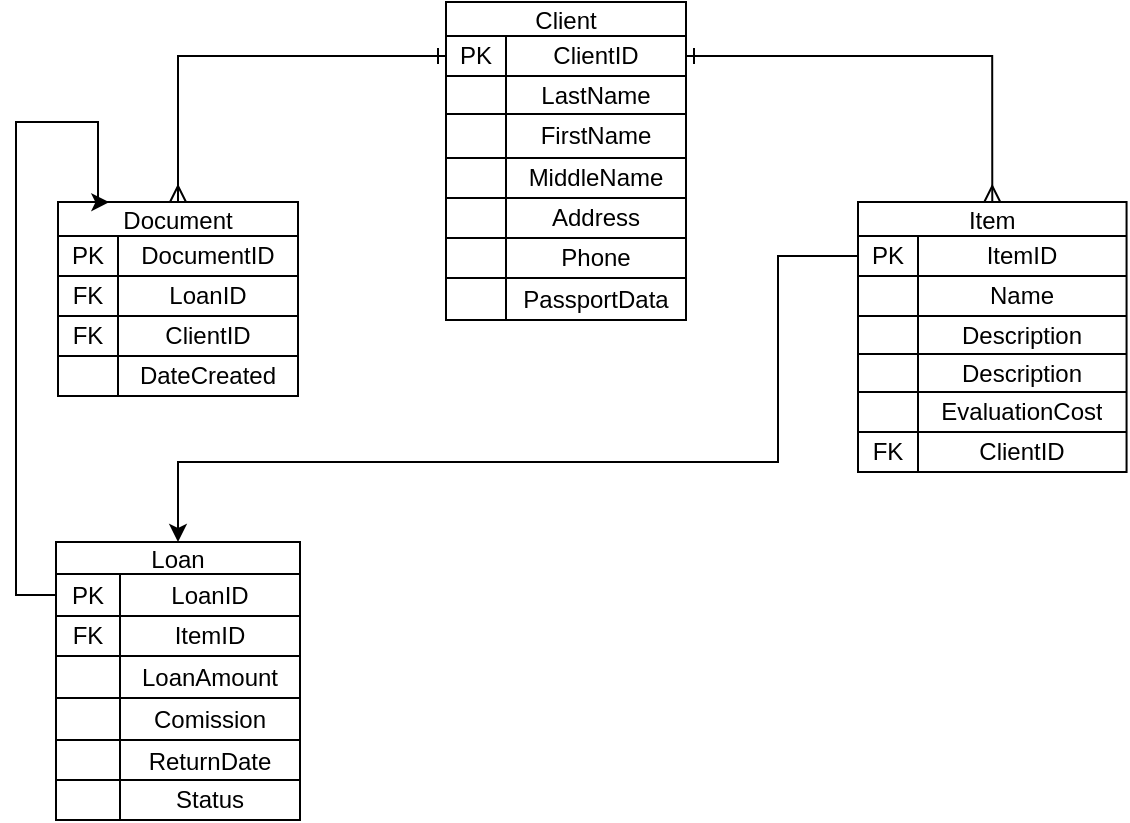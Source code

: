 <mxfile version="24.7.8">
  <diagram name="Страница — 1" id="XyX01asF92II2D4djbyy">
    <mxGraphModel dx="651" dy="776" grid="1" gridSize="10" guides="1" tooltips="1" connect="1" arrows="1" fold="1" page="1" pageScale="1" pageWidth="827" pageHeight="1169" math="0" shadow="0">
      <root>
        <mxCell id="0" />
        <mxCell id="1" parent="0" />
        <mxCell id="a6Et4iSOfBraLnJkJ6NL-26" value="Loan" style="shape=table;startSize=16;container=1;collapsible=0;childLayout=tableLayout;swimlaneFillColor=default;" parent="1" vertex="1">
          <mxGeometry x="159" y="370" width="122" height="120" as="geometry" />
        </mxCell>
        <mxCell id="a6Et4iSOfBraLnJkJ6NL-27" value="" style="shape=tableRow;horizontal=0;startSize=0;swimlaneHead=0;swimlaneBody=0;strokeColor=inherit;top=0;left=0;bottom=0;right=0;collapsible=0;dropTarget=0;fillColor=none;points=[[0,0.5],[1,0.5]];portConstraint=eastwest;" parent="a6Et4iSOfBraLnJkJ6NL-26" vertex="1">
          <mxGeometry y="16" width="122" height="21" as="geometry" />
        </mxCell>
        <mxCell id="a6Et4iSOfBraLnJkJ6NL-28" value="PK" style="shape=partialRectangle;html=1;whiteSpace=wrap;connectable=0;strokeColor=inherit;overflow=hidden;fillColor=none;top=0;left=0;bottom=0;right=0;pointerEvents=1;" parent="a6Et4iSOfBraLnJkJ6NL-27" vertex="1">
          <mxGeometry width="32" height="21" as="geometry">
            <mxRectangle width="32" height="21" as="alternateBounds" />
          </mxGeometry>
        </mxCell>
        <mxCell id="a6Et4iSOfBraLnJkJ6NL-29" value="&lt;span style=&quot;text-wrap: nowrap;&quot;&gt;LoanID&lt;/span&gt;" style="shape=partialRectangle;html=1;whiteSpace=wrap;connectable=0;strokeColor=inherit;overflow=hidden;fillColor=none;top=0;left=0;bottom=0;right=0;pointerEvents=1;" parent="a6Et4iSOfBraLnJkJ6NL-27" vertex="1">
          <mxGeometry x="32" width="90" height="21" as="geometry">
            <mxRectangle width="90" height="21" as="alternateBounds" />
          </mxGeometry>
        </mxCell>
        <mxCell id="a6Et4iSOfBraLnJkJ6NL-30" value="" style="shape=tableRow;horizontal=0;startSize=0;swimlaneHead=0;swimlaneBody=0;strokeColor=inherit;top=0;left=0;bottom=0;right=0;collapsible=0;dropTarget=0;fillColor=none;points=[[0,0.5],[1,0.5]];portConstraint=eastwest;" parent="a6Et4iSOfBraLnJkJ6NL-26" vertex="1">
          <mxGeometry y="37" width="122" height="20" as="geometry" />
        </mxCell>
        <mxCell id="a6Et4iSOfBraLnJkJ6NL-31" value="FK" style="shape=partialRectangle;html=1;whiteSpace=wrap;connectable=0;strokeColor=inherit;overflow=hidden;fillColor=none;top=0;left=0;bottom=0;right=0;pointerEvents=1;" parent="a6Et4iSOfBraLnJkJ6NL-30" vertex="1">
          <mxGeometry width="32" height="20" as="geometry">
            <mxRectangle width="32" height="20" as="alternateBounds" />
          </mxGeometry>
        </mxCell>
        <mxCell id="a6Et4iSOfBraLnJkJ6NL-32" value="ItemID" style="shape=partialRectangle;html=1;whiteSpace=wrap;connectable=0;strokeColor=inherit;overflow=hidden;fillColor=none;top=0;left=0;bottom=0;right=0;pointerEvents=1;" parent="a6Et4iSOfBraLnJkJ6NL-30" vertex="1">
          <mxGeometry x="32" width="90" height="20" as="geometry">
            <mxRectangle width="90" height="20" as="alternateBounds" />
          </mxGeometry>
        </mxCell>
        <mxCell id="a6Et4iSOfBraLnJkJ6NL-33" value="" style="shape=tableRow;horizontal=0;startSize=0;swimlaneHead=0;swimlaneBody=0;strokeColor=inherit;top=0;left=0;bottom=0;right=0;collapsible=0;dropTarget=0;fillColor=none;points=[[0,0.5],[1,0.5]];portConstraint=eastwest;" parent="a6Et4iSOfBraLnJkJ6NL-26" vertex="1">
          <mxGeometry y="57" width="122" height="21" as="geometry" />
        </mxCell>
        <mxCell id="a6Et4iSOfBraLnJkJ6NL-34" value="" style="shape=partialRectangle;html=1;whiteSpace=wrap;connectable=0;strokeColor=inherit;overflow=hidden;fillColor=none;top=0;left=0;bottom=0;right=0;pointerEvents=1;" parent="a6Et4iSOfBraLnJkJ6NL-33" vertex="1">
          <mxGeometry width="32" height="21" as="geometry">
            <mxRectangle width="32" height="21" as="alternateBounds" />
          </mxGeometry>
        </mxCell>
        <mxCell id="a6Et4iSOfBraLnJkJ6NL-35" value="LoanAmount" style="shape=partialRectangle;html=1;whiteSpace=wrap;connectable=0;strokeColor=inherit;overflow=hidden;fillColor=none;top=0;left=0;bottom=0;right=0;pointerEvents=1;" parent="a6Et4iSOfBraLnJkJ6NL-33" vertex="1">
          <mxGeometry x="32" width="90" height="21" as="geometry">
            <mxRectangle width="90" height="21" as="alternateBounds" />
          </mxGeometry>
        </mxCell>
        <mxCell id="a6Et4iSOfBraLnJkJ6NL-36" value="" style="shape=tableRow;horizontal=0;startSize=0;swimlaneHead=0;swimlaneBody=0;strokeColor=inherit;top=0;left=0;bottom=0;right=0;collapsible=0;dropTarget=0;fillColor=none;points=[[0,0.5],[1,0.5]];portConstraint=eastwest;" parent="a6Et4iSOfBraLnJkJ6NL-26" vertex="1">
          <mxGeometry y="78" width="122" height="21" as="geometry" />
        </mxCell>
        <mxCell id="a6Et4iSOfBraLnJkJ6NL-37" value="" style="shape=partialRectangle;html=1;whiteSpace=wrap;connectable=0;strokeColor=inherit;overflow=hidden;fillColor=none;top=0;left=0;bottom=0;right=0;pointerEvents=1;" parent="a6Et4iSOfBraLnJkJ6NL-36" vertex="1">
          <mxGeometry width="32" height="21" as="geometry">
            <mxRectangle width="32" height="21" as="alternateBounds" />
          </mxGeometry>
        </mxCell>
        <mxCell id="a6Et4iSOfBraLnJkJ6NL-38" value="&lt;span style=&quot;text-wrap: nowrap;&quot;&gt;Comission&lt;/span&gt;" style="shape=partialRectangle;html=1;whiteSpace=wrap;connectable=0;strokeColor=inherit;overflow=hidden;fillColor=none;top=0;left=0;bottom=0;right=0;pointerEvents=1;" parent="a6Et4iSOfBraLnJkJ6NL-36" vertex="1">
          <mxGeometry x="32" width="90" height="21" as="geometry">
            <mxRectangle width="90" height="21" as="alternateBounds" />
          </mxGeometry>
        </mxCell>
        <mxCell id="a6Et4iSOfBraLnJkJ6NL-39" value="" style="shape=tableRow;horizontal=0;startSize=0;swimlaneHead=0;swimlaneBody=0;strokeColor=inherit;top=0;left=0;bottom=0;right=0;collapsible=0;dropTarget=0;fillColor=none;points=[[0,0.5],[1,0.5]];portConstraint=eastwest;" parent="a6Et4iSOfBraLnJkJ6NL-26" vertex="1">
          <mxGeometry y="99" width="122" height="21" as="geometry" />
        </mxCell>
        <mxCell id="a6Et4iSOfBraLnJkJ6NL-40" value="" style="shape=partialRectangle;html=1;whiteSpace=wrap;connectable=0;strokeColor=inherit;overflow=hidden;fillColor=none;top=0;left=0;bottom=0;right=0;pointerEvents=1;" parent="a6Et4iSOfBraLnJkJ6NL-39" vertex="1">
          <mxGeometry width="32" height="21" as="geometry">
            <mxRectangle width="32" height="21" as="alternateBounds" />
          </mxGeometry>
        </mxCell>
        <mxCell id="a6Et4iSOfBraLnJkJ6NL-41" value="&lt;span style=&quot;text-wrap: nowrap;&quot;&gt;ReturnDate&lt;/span&gt;" style="shape=partialRectangle;html=1;whiteSpace=wrap;connectable=0;strokeColor=inherit;overflow=hidden;fillColor=none;top=0;left=0;bottom=0;right=0;pointerEvents=1;" parent="a6Et4iSOfBraLnJkJ6NL-39" vertex="1">
          <mxGeometry x="32" width="90" height="21" as="geometry">
            <mxRectangle width="90" height="21" as="alternateBounds" />
          </mxGeometry>
        </mxCell>
        <mxCell id="a6Et4iSOfBraLnJkJ6NL-96" style="edgeStyle=orthogonalEdgeStyle;rounded=0;orthogonalLoop=1;jettySize=auto;html=1;startArrow=ERone;startFill=0;endArrow=ERmany;endFill=0;exitX=1;exitY=0.5;exitDx=0;exitDy=0;entryX=0.5;entryY=0;entryDx=0;entryDy=0;" parent="1" source="a6Et4iSOfBraLnJkJ6NL-64" target="a6Et4iSOfBraLnJkJ6NL-42" edge="1">
          <mxGeometry relative="1" as="geometry">
            <mxPoint x="480" y="400" as="targetPoint" />
          </mxGeometry>
        </mxCell>
        <mxCell id="a6Et4iSOfBraLnJkJ6NL-42" value="Item" style="shape=table;startSize=17;container=1;collapsible=0;childLayout=tableLayout;swimlaneFillColor=default;" parent="1" vertex="1">
          <mxGeometry x="560" y="200" width="134.278" height="135" as="geometry" />
        </mxCell>
        <mxCell id="a6Et4iSOfBraLnJkJ6NL-43" value="" style="shape=tableRow;horizontal=0;startSize=0;swimlaneHead=0;swimlaneBody=0;strokeColor=inherit;top=0;left=0;bottom=0;right=0;collapsible=0;dropTarget=0;fillColor=none;points=[[0,0.5],[1,0.5]];portConstraint=eastwest;" parent="a6Et4iSOfBraLnJkJ6NL-42" vertex="1">
          <mxGeometry y="17" width="134.278" height="20" as="geometry" />
        </mxCell>
        <mxCell id="a6Et4iSOfBraLnJkJ6NL-44" value="PK" style="shape=partialRectangle;html=1;whiteSpace=wrap;connectable=0;strokeColor=inherit;overflow=hidden;fillColor=none;top=0;left=0;bottom=0;right=0;pointerEvents=1;" parent="a6Et4iSOfBraLnJkJ6NL-43" vertex="1">
          <mxGeometry width="30" height="20" as="geometry">
            <mxRectangle width="30" height="20" as="alternateBounds" />
          </mxGeometry>
        </mxCell>
        <mxCell id="a6Et4iSOfBraLnJkJ6NL-45" value="ItemID" style="shape=partialRectangle;html=1;whiteSpace=wrap;connectable=0;strokeColor=inherit;overflow=hidden;fillColor=none;top=0;left=0;bottom=0;right=0;pointerEvents=1;" parent="a6Et4iSOfBraLnJkJ6NL-43" vertex="1">
          <mxGeometry x="30" width="104" height="20" as="geometry">
            <mxRectangle width="104" height="20" as="alternateBounds" />
          </mxGeometry>
        </mxCell>
        <mxCell id="a6Et4iSOfBraLnJkJ6NL-46" value="" style="shape=tableRow;horizontal=0;startSize=0;swimlaneHead=0;swimlaneBody=0;strokeColor=inherit;top=0;left=0;bottom=0;right=0;collapsible=0;dropTarget=0;fillColor=none;points=[[0,0.5],[1,0.5]];portConstraint=eastwest;" parent="a6Et4iSOfBraLnJkJ6NL-42" vertex="1">
          <mxGeometry y="37" width="134.278" height="20" as="geometry" />
        </mxCell>
        <mxCell id="a6Et4iSOfBraLnJkJ6NL-47" value="" style="shape=partialRectangle;html=1;whiteSpace=wrap;connectable=0;strokeColor=inherit;overflow=hidden;fillColor=none;top=0;left=0;bottom=0;right=0;pointerEvents=1;" parent="a6Et4iSOfBraLnJkJ6NL-46" vertex="1">
          <mxGeometry width="30" height="20" as="geometry">
            <mxRectangle width="30" height="20" as="alternateBounds" />
          </mxGeometry>
        </mxCell>
        <mxCell id="a6Et4iSOfBraLnJkJ6NL-48" value="Name" style="shape=partialRectangle;html=1;whiteSpace=wrap;connectable=0;strokeColor=inherit;overflow=hidden;fillColor=none;top=0;left=0;bottom=0;right=0;pointerEvents=1;" parent="a6Et4iSOfBraLnJkJ6NL-46" vertex="1">
          <mxGeometry x="30" width="104" height="20" as="geometry">
            <mxRectangle width="104" height="20" as="alternateBounds" />
          </mxGeometry>
        </mxCell>
        <mxCell id="TgLSgAsr1P6bt93IIMin-33" value="" style="shape=tableRow;horizontal=0;startSize=0;swimlaneHead=0;swimlaneBody=0;strokeColor=inherit;top=0;left=0;bottom=0;right=0;collapsible=0;dropTarget=0;fillColor=none;points=[[0,0.5],[1,0.5]];portConstraint=eastwest;" vertex="1" parent="a6Et4iSOfBraLnJkJ6NL-42">
          <mxGeometry y="57" width="134.278" height="19" as="geometry" />
        </mxCell>
        <mxCell id="TgLSgAsr1P6bt93IIMin-34" value="" style="shape=partialRectangle;html=1;whiteSpace=wrap;connectable=0;strokeColor=inherit;overflow=hidden;fillColor=none;top=0;left=0;bottom=0;right=0;pointerEvents=1;" vertex="1" parent="TgLSgAsr1P6bt93IIMin-33">
          <mxGeometry width="30" height="19" as="geometry">
            <mxRectangle width="30" height="19" as="alternateBounds" />
          </mxGeometry>
        </mxCell>
        <mxCell id="TgLSgAsr1P6bt93IIMin-35" value="Description" style="shape=partialRectangle;html=1;whiteSpace=wrap;connectable=0;strokeColor=inherit;overflow=hidden;fillColor=none;top=0;left=0;bottom=0;right=0;pointerEvents=1;" vertex="1" parent="TgLSgAsr1P6bt93IIMin-33">
          <mxGeometry x="30" width="104" height="19" as="geometry">
            <mxRectangle width="104" height="19" as="alternateBounds" />
          </mxGeometry>
        </mxCell>
        <mxCell id="a6Et4iSOfBraLnJkJ6NL-49" value="" style="shape=tableRow;horizontal=0;startSize=0;swimlaneHead=0;swimlaneBody=0;strokeColor=inherit;top=0;left=0;bottom=0;right=0;collapsible=0;dropTarget=0;fillColor=none;points=[[0,0.5],[1,0.5]];portConstraint=eastwest;" parent="a6Et4iSOfBraLnJkJ6NL-42" vertex="1">
          <mxGeometry y="76" width="134.278" height="19" as="geometry" />
        </mxCell>
        <mxCell id="a6Et4iSOfBraLnJkJ6NL-50" value="" style="shape=partialRectangle;html=1;whiteSpace=wrap;connectable=0;strokeColor=inherit;overflow=hidden;fillColor=none;top=0;left=0;bottom=0;right=0;pointerEvents=1;" parent="a6Et4iSOfBraLnJkJ6NL-49" vertex="1">
          <mxGeometry width="30" height="19" as="geometry">
            <mxRectangle width="30" height="19" as="alternateBounds" />
          </mxGeometry>
        </mxCell>
        <mxCell id="a6Et4iSOfBraLnJkJ6NL-51" value="Description" style="shape=partialRectangle;html=1;whiteSpace=wrap;connectable=0;strokeColor=inherit;overflow=hidden;fillColor=none;top=0;left=0;bottom=0;right=0;pointerEvents=1;" parent="a6Et4iSOfBraLnJkJ6NL-49" vertex="1">
          <mxGeometry x="30" width="104" height="19" as="geometry">
            <mxRectangle width="104" height="19" as="alternateBounds" />
          </mxGeometry>
        </mxCell>
        <mxCell id="a6Et4iSOfBraLnJkJ6NL-55" value="" style="shape=tableRow;horizontal=0;startSize=0;swimlaneHead=0;swimlaneBody=0;strokeColor=inherit;top=0;left=0;bottom=0;right=0;collapsible=0;dropTarget=0;fillColor=none;points=[[0,0.5],[1,0.5]];portConstraint=eastwest;" parent="a6Et4iSOfBraLnJkJ6NL-42" vertex="1">
          <mxGeometry y="95" width="134.278" height="20" as="geometry" />
        </mxCell>
        <mxCell id="a6Et4iSOfBraLnJkJ6NL-56" value="" style="shape=partialRectangle;html=1;whiteSpace=wrap;connectable=0;strokeColor=inherit;overflow=hidden;fillColor=none;top=0;left=0;bottom=0;right=0;pointerEvents=1;" parent="a6Et4iSOfBraLnJkJ6NL-55" vertex="1">
          <mxGeometry width="30" height="20" as="geometry">
            <mxRectangle width="30" height="20" as="alternateBounds" />
          </mxGeometry>
        </mxCell>
        <mxCell id="a6Et4iSOfBraLnJkJ6NL-57" value="EvaluationCost" style="shape=partialRectangle;html=1;whiteSpace=wrap;connectable=0;strokeColor=inherit;overflow=hidden;fillColor=none;top=0;left=0;bottom=0;right=0;pointerEvents=1;" parent="a6Et4iSOfBraLnJkJ6NL-55" vertex="1">
          <mxGeometry x="30" width="104" height="20" as="geometry">
            <mxRectangle width="104" height="20" as="alternateBounds" />
          </mxGeometry>
        </mxCell>
        <mxCell id="a6Et4iSOfBraLnJkJ6NL-52" value="" style="shape=tableRow;horizontal=0;startSize=0;swimlaneHead=0;swimlaneBody=0;strokeColor=inherit;top=0;left=0;bottom=0;right=0;collapsible=0;dropTarget=0;fillColor=none;points=[[0,0.5],[1,0.5]];portConstraint=eastwest;" parent="a6Et4iSOfBraLnJkJ6NL-42" vertex="1">
          <mxGeometry y="115" width="134.278" height="20" as="geometry" />
        </mxCell>
        <mxCell id="a6Et4iSOfBraLnJkJ6NL-53" value="FK" style="shape=partialRectangle;html=1;whiteSpace=wrap;connectable=0;strokeColor=inherit;overflow=hidden;fillColor=none;top=0;left=0;bottom=0;right=0;pointerEvents=1;" parent="a6Et4iSOfBraLnJkJ6NL-52" vertex="1">
          <mxGeometry width="30" height="20" as="geometry">
            <mxRectangle width="30" height="20" as="alternateBounds" />
          </mxGeometry>
        </mxCell>
        <mxCell id="a6Et4iSOfBraLnJkJ6NL-54" value="ClientID" style="shape=partialRectangle;html=1;whiteSpace=wrap;connectable=0;strokeColor=inherit;overflow=hidden;fillColor=none;top=0;left=0;bottom=0;right=0;pointerEvents=1;" parent="a6Et4iSOfBraLnJkJ6NL-52" vertex="1">
          <mxGeometry x="30" width="104" height="20" as="geometry">
            <mxRectangle width="104" height="20" as="alternateBounds" />
          </mxGeometry>
        </mxCell>
        <mxCell id="a6Et4iSOfBraLnJkJ6NL-95" style="edgeStyle=orthogonalEdgeStyle;rounded=0;orthogonalLoop=1;jettySize=auto;html=1;entryX=0.5;entryY=0;entryDx=0;entryDy=0;startArrow=ERone;startFill=0;endArrow=ERmany;endFill=0;exitX=0;exitY=0.5;exitDx=0;exitDy=0;" parent="1" source="a6Et4iSOfBraLnJkJ6NL-64" target="a6Et4iSOfBraLnJkJ6NL-82" edge="1">
          <mxGeometry relative="1" as="geometry">
            <mxPoint x="271" y="480" as="sourcePoint" />
            <mxPoint x="329" y="567" as="targetPoint" />
          </mxGeometry>
        </mxCell>
        <mxCell id="a6Et4iSOfBraLnJkJ6NL-63" value="Client" style="shape=table;startSize=17;container=1;collapsible=0;childLayout=tableLayout;swimlaneFillColor=default;" parent="1" vertex="1">
          <mxGeometry x="354" y="100" width="120" height="138" as="geometry" />
        </mxCell>
        <mxCell id="a6Et4iSOfBraLnJkJ6NL-64" value="" style="shape=tableRow;horizontal=0;startSize=0;swimlaneHead=0;swimlaneBody=0;strokeColor=inherit;top=0;left=0;bottom=0;right=0;collapsible=0;dropTarget=0;fillColor=none;points=[[0,0.5],[1,0.5]];portConstraint=eastwest;" parent="a6Et4iSOfBraLnJkJ6NL-63" vertex="1">
          <mxGeometry y="17" width="120" height="20" as="geometry" />
        </mxCell>
        <mxCell id="a6Et4iSOfBraLnJkJ6NL-65" value="PK" style="shape=partialRectangle;html=1;whiteSpace=wrap;connectable=0;strokeColor=inherit;overflow=hidden;fillColor=none;top=0;left=0;bottom=0;right=0;pointerEvents=1;" parent="a6Et4iSOfBraLnJkJ6NL-64" vertex="1">
          <mxGeometry width="30" height="20" as="geometry">
            <mxRectangle width="30" height="20" as="alternateBounds" />
          </mxGeometry>
        </mxCell>
        <mxCell id="a6Et4iSOfBraLnJkJ6NL-66" value="ClientID" style="shape=partialRectangle;html=1;whiteSpace=wrap;connectable=0;strokeColor=inherit;overflow=hidden;fillColor=none;top=0;left=0;bottom=0;right=0;pointerEvents=1;" parent="a6Et4iSOfBraLnJkJ6NL-64" vertex="1">
          <mxGeometry x="30" width="90" height="20" as="geometry">
            <mxRectangle width="90" height="20" as="alternateBounds" />
          </mxGeometry>
        </mxCell>
        <mxCell id="a6Et4iSOfBraLnJkJ6NL-67" value="" style="shape=tableRow;horizontal=0;startSize=0;swimlaneHead=0;swimlaneBody=0;strokeColor=inherit;top=0;left=0;bottom=0;right=0;collapsible=0;dropTarget=0;fillColor=none;points=[[0,0.5],[1,0.5]];portConstraint=eastwest;" parent="a6Et4iSOfBraLnJkJ6NL-63" vertex="1">
          <mxGeometry y="37" width="120" height="19" as="geometry" />
        </mxCell>
        <mxCell id="a6Et4iSOfBraLnJkJ6NL-68" value="" style="shape=partialRectangle;html=1;whiteSpace=wrap;connectable=0;strokeColor=inherit;overflow=hidden;fillColor=none;top=0;left=0;bottom=0;right=0;pointerEvents=1;" parent="a6Et4iSOfBraLnJkJ6NL-67" vertex="1">
          <mxGeometry width="30" height="19" as="geometry">
            <mxRectangle width="30" height="19" as="alternateBounds" />
          </mxGeometry>
        </mxCell>
        <mxCell id="a6Et4iSOfBraLnJkJ6NL-69" value="LastName" style="shape=partialRectangle;html=1;whiteSpace=wrap;connectable=0;strokeColor=inherit;overflow=hidden;fillColor=none;top=0;left=0;bottom=0;right=0;pointerEvents=1;" parent="a6Et4iSOfBraLnJkJ6NL-67" vertex="1">
          <mxGeometry x="30" width="90" height="19" as="geometry">
            <mxRectangle width="90" height="19" as="alternateBounds" />
          </mxGeometry>
        </mxCell>
        <mxCell id="a6Et4iSOfBraLnJkJ6NL-70" value="" style="shape=tableRow;horizontal=0;startSize=0;swimlaneHead=0;swimlaneBody=0;strokeColor=inherit;top=0;left=0;bottom=0;right=0;collapsible=0;dropTarget=0;fillColor=none;points=[[0,0.5],[1,0.5]];portConstraint=eastwest;" parent="a6Et4iSOfBraLnJkJ6NL-63" vertex="1">
          <mxGeometry y="56" width="120" height="22" as="geometry" />
        </mxCell>
        <mxCell id="a6Et4iSOfBraLnJkJ6NL-71" value="" style="shape=partialRectangle;html=1;whiteSpace=wrap;connectable=0;strokeColor=inherit;overflow=hidden;fillColor=none;top=0;left=0;bottom=0;right=0;pointerEvents=1;" parent="a6Et4iSOfBraLnJkJ6NL-70" vertex="1">
          <mxGeometry width="30" height="22" as="geometry">
            <mxRectangle width="30" height="22" as="alternateBounds" />
          </mxGeometry>
        </mxCell>
        <mxCell id="a6Et4iSOfBraLnJkJ6NL-72" value="FirstName" style="shape=partialRectangle;html=1;whiteSpace=wrap;connectable=0;strokeColor=inherit;overflow=hidden;fillColor=none;top=0;left=0;bottom=0;right=0;pointerEvents=1;" parent="a6Et4iSOfBraLnJkJ6NL-70" vertex="1">
          <mxGeometry x="30" width="90" height="22" as="geometry">
            <mxRectangle width="90" height="22" as="alternateBounds" />
          </mxGeometry>
        </mxCell>
        <mxCell id="a6Et4iSOfBraLnJkJ6NL-73" value="" style="shape=tableRow;horizontal=0;startSize=0;swimlaneHead=0;swimlaneBody=0;strokeColor=inherit;top=0;left=0;bottom=0;right=0;collapsible=0;dropTarget=0;fillColor=none;points=[[0,0.5],[1,0.5]];portConstraint=eastwest;" parent="a6Et4iSOfBraLnJkJ6NL-63" vertex="1">
          <mxGeometry y="78" width="120" height="20" as="geometry" />
        </mxCell>
        <mxCell id="a6Et4iSOfBraLnJkJ6NL-74" value="" style="shape=partialRectangle;html=1;whiteSpace=wrap;connectable=0;strokeColor=inherit;overflow=hidden;fillColor=none;top=0;left=0;bottom=0;right=0;pointerEvents=1;" parent="a6Et4iSOfBraLnJkJ6NL-73" vertex="1">
          <mxGeometry width="30" height="20" as="geometry">
            <mxRectangle width="30" height="20" as="alternateBounds" />
          </mxGeometry>
        </mxCell>
        <mxCell id="a6Et4iSOfBraLnJkJ6NL-75" value="MiddleName" style="shape=partialRectangle;html=1;whiteSpace=wrap;connectable=0;strokeColor=inherit;overflow=hidden;fillColor=none;top=0;left=0;bottom=0;right=0;pointerEvents=1;" parent="a6Et4iSOfBraLnJkJ6NL-73" vertex="1">
          <mxGeometry x="30" width="90" height="20" as="geometry">
            <mxRectangle width="90" height="20" as="alternateBounds" />
          </mxGeometry>
        </mxCell>
        <mxCell id="a6Et4iSOfBraLnJkJ6NL-76" value="" style="shape=tableRow;horizontal=0;startSize=0;swimlaneHead=0;swimlaneBody=0;strokeColor=inherit;top=0;left=0;bottom=0;right=0;collapsible=0;dropTarget=0;fillColor=none;points=[[0,0.5],[1,0.5]];portConstraint=eastwest;" parent="a6Et4iSOfBraLnJkJ6NL-63" vertex="1">
          <mxGeometry y="98" width="120" height="20" as="geometry" />
        </mxCell>
        <mxCell id="a6Et4iSOfBraLnJkJ6NL-77" value="" style="shape=partialRectangle;html=1;whiteSpace=wrap;connectable=0;strokeColor=inherit;overflow=hidden;fillColor=none;top=0;left=0;bottom=0;right=0;pointerEvents=1;" parent="a6Et4iSOfBraLnJkJ6NL-76" vertex="1">
          <mxGeometry width="30" height="20" as="geometry">
            <mxRectangle width="30" height="20" as="alternateBounds" />
          </mxGeometry>
        </mxCell>
        <mxCell id="a6Et4iSOfBraLnJkJ6NL-78" value="Address" style="shape=partialRectangle;html=1;whiteSpace=wrap;connectable=0;strokeColor=inherit;overflow=hidden;fillColor=none;top=0;left=0;bottom=0;right=0;pointerEvents=1;" parent="a6Et4iSOfBraLnJkJ6NL-76" vertex="1">
          <mxGeometry x="30" width="90" height="20" as="geometry">
            <mxRectangle width="90" height="20" as="alternateBounds" />
          </mxGeometry>
        </mxCell>
        <mxCell id="a6Et4iSOfBraLnJkJ6NL-79" value="" style="shape=tableRow;horizontal=0;startSize=0;swimlaneHead=0;swimlaneBody=0;strokeColor=inherit;top=0;left=0;bottom=0;right=0;collapsible=0;dropTarget=0;fillColor=none;points=[[0,0.5],[1,0.5]];portConstraint=eastwest;" parent="a6Et4iSOfBraLnJkJ6NL-63" vertex="1">
          <mxGeometry y="118" width="120" height="20" as="geometry" />
        </mxCell>
        <mxCell id="a6Et4iSOfBraLnJkJ6NL-80" value="" style="shape=partialRectangle;html=1;whiteSpace=wrap;connectable=0;strokeColor=inherit;overflow=hidden;fillColor=none;top=0;left=0;bottom=0;right=0;pointerEvents=1;" parent="a6Et4iSOfBraLnJkJ6NL-79" vertex="1">
          <mxGeometry width="30" height="20" as="geometry">
            <mxRectangle width="30" height="20" as="alternateBounds" />
          </mxGeometry>
        </mxCell>
        <mxCell id="a6Et4iSOfBraLnJkJ6NL-81" value="Phone" style="shape=partialRectangle;html=1;whiteSpace=wrap;connectable=0;strokeColor=inherit;overflow=hidden;fillColor=none;top=0;left=0;bottom=0;right=0;pointerEvents=1;" parent="a6Et4iSOfBraLnJkJ6NL-79" vertex="1">
          <mxGeometry x="30" width="90" height="20" as="geometry">
            <mxRectangle width="90" height="20" as="alternateBounds" />
          </mxGeometry>
        </mxCell>
        <mxCell id="a6Et4iSOfBraLnJkJ6NL-82" value="Document" style="shape=table;startSize=17;container=1;collapsible=0;childLayout=tableLayout;swimlaneFillColor=default;" parent="1" vertex="1">
          <mxGeometry x="160" y="200" width="120" height="97" as="geometry" />
        </mxCell>
        <mxCell id="a6Et4iSOfBraLnJkJ6NL-83" value="" style="shape=tableRow;horizontal=0;startSize=0;swimlaneHead=0;swimlaneBody=0;strokeColor=inherit;top=0;left=0;bottom=0;right=0;collapsible=0;dropTarget=0;fillColor=none;points=[[0,0.5],[1,0.5]];portConstraint=eastwest;" parent="a6Et4iSOfBraLnJkJ6NL-82" vertex="1">
          <mxGeometry y="17" width="120" height="20" as="geometry" />
        </mxCell>
        <mxCell id="a6Et4iSOfBraLnJkJ6NL-84" value="PK" style="shape=partialRectangle;html=1;whiteSpace=wrap;connectable=0;strokeColor=inherit;overflow=hidden;fillColor=none;top=0;left=0;bottom=0;right=0;pointerEvents=1;" parent="a6Et4iSOfBraLnJkJ6NL-83" vertex="1">
          <mxGeometry width="30" height="20" as="geometry">
            <mxRectangle width="30" height="20" as="alternateBounds" />
          </mxGeometry>
        </mxCell>
        <mxCell id="a6Et4iSOfBraLnJkJ6NL-85" value="DocumentID" style="shape=partialRectangle;html=1;whiteSpace=wrap;connectable=0;strokeColor=inherit;overflow=hidden;fillColor=none;top=0;left=0;bottom=0;right=0;pointerEvents=1;" parent="a6Et4iSOfBraLnJkJ6NL-83" vertex="1">
          <mxGeometry x="30" width="90" height="20" as="geometry">
            <mxRectangle width="90" height="20" as="alternateBounds" />
          </mxGeometry>
        </mxCell>
        <mxCell id="a6Et4iSOfBraLnJkJ6NL-86" value="" style="shape=tableRow;horizontal=0;startSize=0;swimlaneHead=0;swimlaneBody=0;strokeColor=inherit;top=0;left=0;bottom=0;right=0;collapsible=0;dropTarget=0;fillColor=none;points=[[0,0.5],[1,0.5]];portConstraint=eastwest;" parent="a6Et4iSOfBraLnJkJ6NL-82" vertex="1">
          <mxGeometry y="37" width="120" height="20" as="geometry" />
        </mxCell>
        <mxCell id="a6Et4iSOfBraLnJkJ6NL-87" value="FK" style="shape=partialRectangle;html=1;whiteSpace=wrap;connectable=0;strokeColor=inherit;overflow=hidden;fillColor=none;top=0;left=0;bottom=0;right=0;pointerEvents=1;" parent="a6Et4iSOfBraLnJkJ6NL-86" vertex="1">
          <mxGeometry width="30" height="20" as="geometry">
            <mxRectangle width="30" height="20" as="alternateBounds" />
          </mxGeometry>
        </mxCell>
        <mxCell id="a6Et4iSOfBraLnJkJ6NL-88" value="LoanID" style="shape=partialRectangle;html=1;whiteSpace=wrap;connectable=0;strokeColor=inherit;overflow=hidden;fillColor=none;top=0;left=0;bottom=0;right=0;pointerEvents=1;" parent="a6Et4iSOfBraLnJkJ6NL-86" vertex="1">
          <mxGeometry x="30" width="90" height="20" as="geometry">
            <mxRectangle width="90" height="20" as="alternateBounds" />
          </mxGeometry>
        </mxCell>
        <mxCell id="a6Et4iSOfBraLnJkJ6NL-89" value="" style="shape=tableRow;horizontal=0;startSize=0;swimlaneHead=0;swimlaneBody=0;strokeColor=inherit;top=0;left=0;bottom=0;right=0;collapsible=0;dropTarget=0;fillColor=none;points=[[0,0.5],[1,0.5]];portConstraint=eastwest;" parent="a6Et4iSOfBraLnJkJ6NL-82" vertex="1">
          <mxGeometry y="57" width="120" height="20" as="geometry" />
        </mxCell>
        <mxCell id="a6Et4iSOfBraLnJkJ6NL-90" value="FK" style="shape=partialRectangle;html=1;whiteSpace=wrap;connectable=0;strokeColor=inherit;overflow=hidden;fillColor=none;top=0;left=0;bottom=0;right=0;pointerEvents=1;" parent="a6Et4iSOfBraLnJkJ6NL-89" vertex="1">
          <mxGeometry width="30" height="20" as="geometry">
            <mxRectangle width="30" height="20" as="alternateBounds" />
          </mxGeometry>
        </mxCell>
        <mxCell id="a6Et4iSOfBraLnJkJ6NL-91" value="ClientID" style="shape=partialRectangle;html=1;whiteSpace=wrap;connectable=0;strokeColor=inherit;overflow=hidden;fillColor=none;top=0;left=0;bottom=0;right=0;pointerEvents=1;" parent="a6Et4iSOfBraLnJkJ6NL-89" vertex="1">
          <mxGeometry x="30" width="90" height="20" as="geometry">
            <mxRectangle width="90" height="20" as="alternateBounds" />
          </mxGeometry>
        </mxCell>
        <mxCell id="a6Et4iSOfBraLnJkJ6NL-92" value="" style="shape=tableRow;horizontal=0;startSize=0;swimlaneHead=0;swimlaneBody=0;strokeColor=inherit;top=0;left=0;bottom=0;right=0;collapsible=0;dropTarget=0;fillColor=none;points=[[0,0.5],[1,0.5]];portConstraint=eastwest;" parent="a6Et4iSOfBraLnJkJ6NL-82" vertex="1">
          <mxGeometry y="77" width="120" height="20" as="geometry" />
        </mxCell>
        <mxCell id="a6Et4iSOfBraLnJkJ6NL-93" value="" style="shape=partialRectangle;html=1;whiteSpace=wrap;connectable=0;strokeColor=inherit;overflow=hidden;fillColor=none;top=0;left=0;bottom=0;right=0;pointerEvents=1;" parent="a6Et4iSOfBraLnJkJ6NL-92" vertex="1">
          <mxGeometry width="30" height="20" as="geometry">
            <mxRectangle width="30" height="20" as="alternateBounds" />
          </mxGeometry>
        </mxCell>
        <mxCell id="a6Et4iSOfBraLnJkJ6NL-94" value="DateCreated" style="shape=partialRectangle;html=1;whiteSpace=wrap;connectable=0;strokeColor=inherit;overflow=hidden;fillColor=none;top=0;left=0;bottom=0;right=0;pointerEvents=1;" parent="a6Et4iSOfBraLnJkJ6NL-92" vertex="1">
          <mxGeometry x="30" width="90" height="20" as="geometry">
            <mxRectangle width="90" height="20" as="alternateBounds" />
          </mxGeometry>
        </mxCell>
        <mxCell id="TgLSgAsr1P6bt93IIMin-26" value="" style="rounded=0;whiteSpace=wrap;html=1;" vertex="1" parent="1">
          <mxGeometry x="354" y="238" width="30" height="21" as="geometry" />
        </mxCell>
        <mxCell id="TgLSgAsr1P6bt93IIMin-27" value="PassportData" style="rounded=0;whiteSpace=wrap;html=1;" vertex="1" parent="1">
          <mxGeometry x="384" y="238" width="90" height="21" as="geometry" />
        </mxCell>
        <mxCell id="TgLSgAsr1P6bt93IIMin-28" value="" style="rounded=0;whiteSpace=wrap;html=1;" vertex="1" parent="1">
          <mxGeometry x="159" y="489" width="32" height="20" as="geometry" />
        </mxCell>
        <mxCell id="TgLSgAsr1P6bt93IIMin-29" value="Status" style="rounded=0;whiteSpace=wrap;html=1;" vertex="1" parent="1">
          <mxGeometry x="191" y="489" width="90" height="20" as="geometry" />
        </mxCell>
        <mxCell id="TgLSgAsr1P6bt93IIMin-47" style="edgeStyle=orthogonalEdgeStyle;rounded=0;orthogonalLoop=1;jettySize=auto;html=1;exitX=0;exitY=0.5;exitDx=0;exitDy=0;entryX=0.214;entryY=0.001;entryDx=0;entryDy=0;entryPerimeter=0;" edge="1" parent="1" source="a6Et4iSOfBraLnJkJ6NL-27" target="a6Et4iSOfBraLnJkJ6NL-82">
          <mxGeometry relative="1" as="geometry">
            <mxPoint x="220" y="200" as="targetPoint" />
            <Array as="points">
              <mxPoint x="139" y="396" />
              <mxPoint x="139" y="160" />
              <mxPoint x="180" y="160" />
              <mxPoint x="180" y="200" />
            </Array>
          </mxGeometry>
        </mxCell>
        <mxCell id="TgLSgAsr1P6bt93IIMin-48" style="edgeStyle=orthogonalEdgeStyle;rounded=0;orthogonalLoop=1;jettySize=auto;html=1;exitX=0;exitY=0.5;exitDx=0;exitDy=0;entryX=0.5;entryY=0;entryDx=0;entryDy=0;" edge="1" parent="1" source="a6Et4iSOfBraLnJkJ6NL-43" target="a6Et4iSOfBraLnJkJ6NL-26">
          <mxGeometry relative="1" as="geometry">
            <Array as="points">
              <mxPoint x="520" y="227" />
              <mxPoint x="520" y="330" />
              <mxPoint x="220" y="330" />
            </Array>
          </mxGeometry>
        </mxCell>
      </root>
    </mxGraphModel>
  </diagram>
</mxfile>

